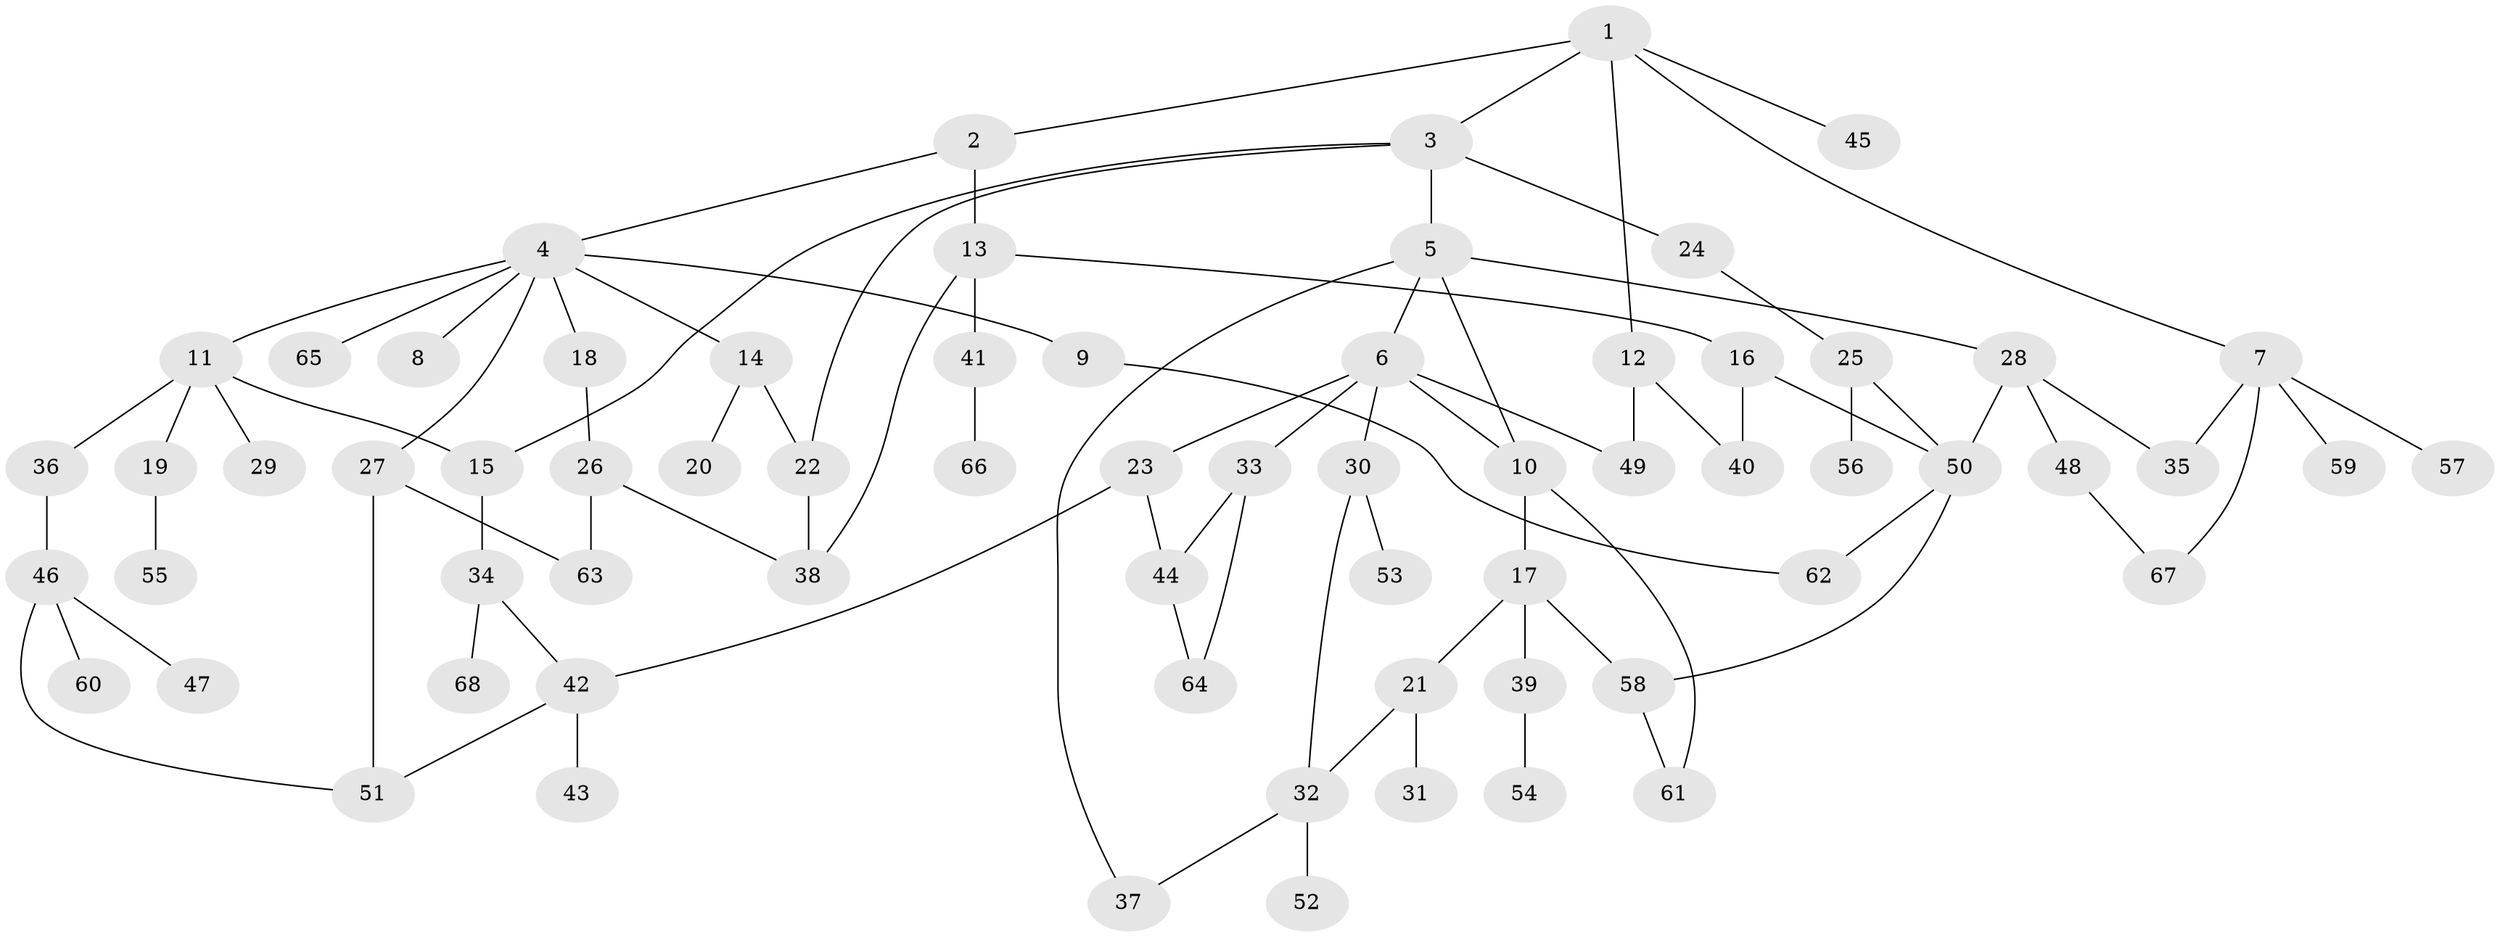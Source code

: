 // Generated by graph-tools (version 1.1) at 2025/49/03/09/25 03:49:27]
// undirected, 68 vertices, 89 edges
graph export_dot {
graph [start="1"]
  node [color=gray90,style=filled];
  1;
  2;
  3;
  4;
  5;
  6;
  7;
  8;
  9;
  10;
  11;
  12;
  13;
  14;
  15;
  16;
  17;
  18;
  19;
  20;
  21;
  22;
  23;
  24;
  25;
  26;
  27;
  28;
  29;
  30;
  31;
  32;
  33;
  34;
  35;
  36;
  37;
  38;
  39;
  40;
  41;
  42;
  43;
  44;
  45;
  46;
  47;
  48;
  49;
  50;
  51;
  52;
  53;
  54;
  55;
  56;
  57;
  58;
  59;
  60;
  61;
  62;
  63;
  64;
  65;
  66;
  67;
  68;
  1 -- 2;
  1 -- 3;
  1 -- 7;
  1 -- 12;
  1 -- 45;
  2 -- 4;
  2 -- 13;
  3 -- 5;
  3 -- 15;
  3 -- 24;
  3 -- 22;
  4 -- 8;
  4 -- 9;
  4 -- 11;
  4 -- 14;
  4 -- 18;
  4 -- 27;
  4 -- 65;
  5 -- 6;
  5 -- 28;
  5 -- 37;
  5 -- 10;
  6 -- 10;
  6 -- 23;
  6 -- 30;
  6 -- 33;
  6 -- 49;
  7 -- 57;
  7 -- 59;
  7 -- 67;
  7 -- 35;
  9 -- 62;
  10 -- 17;
  10 -- 61;
  11 -- 19;
  11 -- 29;
  11 -- 36;
  11 -- 15;
  12 -- 49;
  12 -- 40;
  13 -- 16;
  13 -- 41;
  13 -- 38;
  14 -- 20;
  14 -- 22;
  15 -- 34;
  16 -- 40;
  16 -- 50;
  17 -- 21;
  17 -- 39;
  17 -- 58;
  18 -- 26;
  19 -- 55;
  21 -- 31;
  21 -- 32;
  22 -- 38;
  23 -- 44;
  23 -- 42;
  24 -- 25;
  25 -- 50;
  25 -- 56;
  26 -- 38;
  26 -- 63;
  27 -- 63;
  27 -- 51;
  28 -- 35;
  28 -- 48;
  28 -- 50;
  30 -- 32;
  30 -- 53;
  32 -- 52;
  32 -- 37;
  33 -- 64;
  33 -- 44;
  34 -- 42;
  34 -- 68;
  36 -- 46;
  39 -- 54;
  41 -- 66;
  42 -- 43;
  42 -- 51;
  44 -- 64;
  46 -- 47;
  46 -- 60;
  46 -- 51;
  48 -- 67;
  50 -- 58;
  50 -- 62;
  58 -- 61;
}
